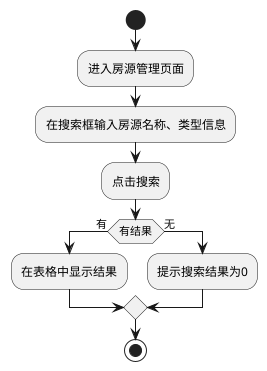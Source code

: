 @startuml


start
:进入房源管理页面;
:在搜索框输入房源名称、类型信息;
:点击搜索;
if (有结果) then (有)
  :在表格中显示结果;
else (无)
  :提示搜索结果为0;
endif

stop

@enduml
